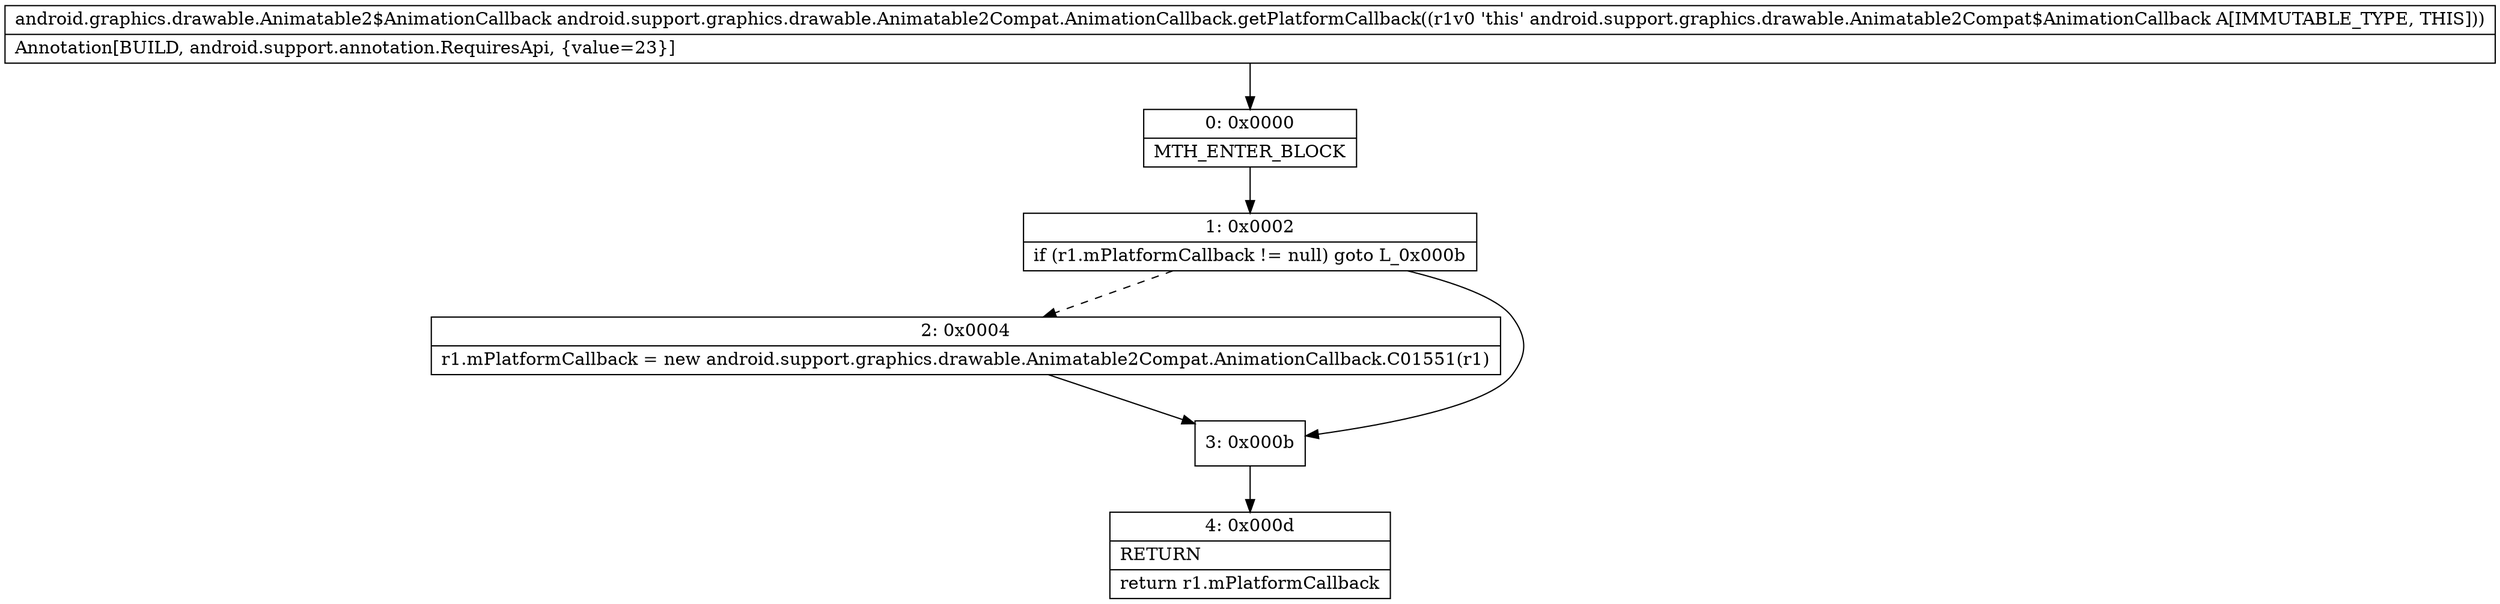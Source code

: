digraph "CFG forandroid.support.graphics.drawable.Animatable2Compat.AnimationCallback.getPlatformCallback()Landroid\/graphics\/drawable\/Animatable2$AnimationCallback;" {
Node_0 [shape=record,label="{0\:\ 0x0000|MTH_ENTER_BLOCK\l}"];
Node_1 [shape=record,label="{1\:\ 0x0002|if (r1.mPlatformCallback != null) goto L_0x000b\l}"];
Node_2 [shape=record,label="{2\:\ 0x0004|r1.mPlatformCallback = new android.support.graphics.drawable.Animatable2Compat.AnimationCallback.C01551(r1)\l}"];
Node_3 [shape=record,label="{3\:\ 0x000b}"];
Node_4 [shape=record,label="{4\:\ 0x000d|RETURN\l|return r1.mPlatformCallback\l}"];
MethodNode[shape=record,label="{android.graphics.drawable.Animatable2$AnimationCallback android.support.graphics.drawable.Animatable2Compat.AnimationCallback.getPlatformCallback((r1v0 'this' android.support.graphics.drawable.Animatable2Compat$AnimationCallback A[IMMUTABLE_TYPE, THIS]))  | Annotation[BUILD, android.support.annotation.RequiresApi, \{value=23\}]\l}"];
MethodNode -> Node_0;
Node_0 -> Node_1;
Node_1 -> Node_2[style=dashed];
Node_1 -> Node_3;
Node_2 -> Node_3;
Node_3 -> Node_4;
}

